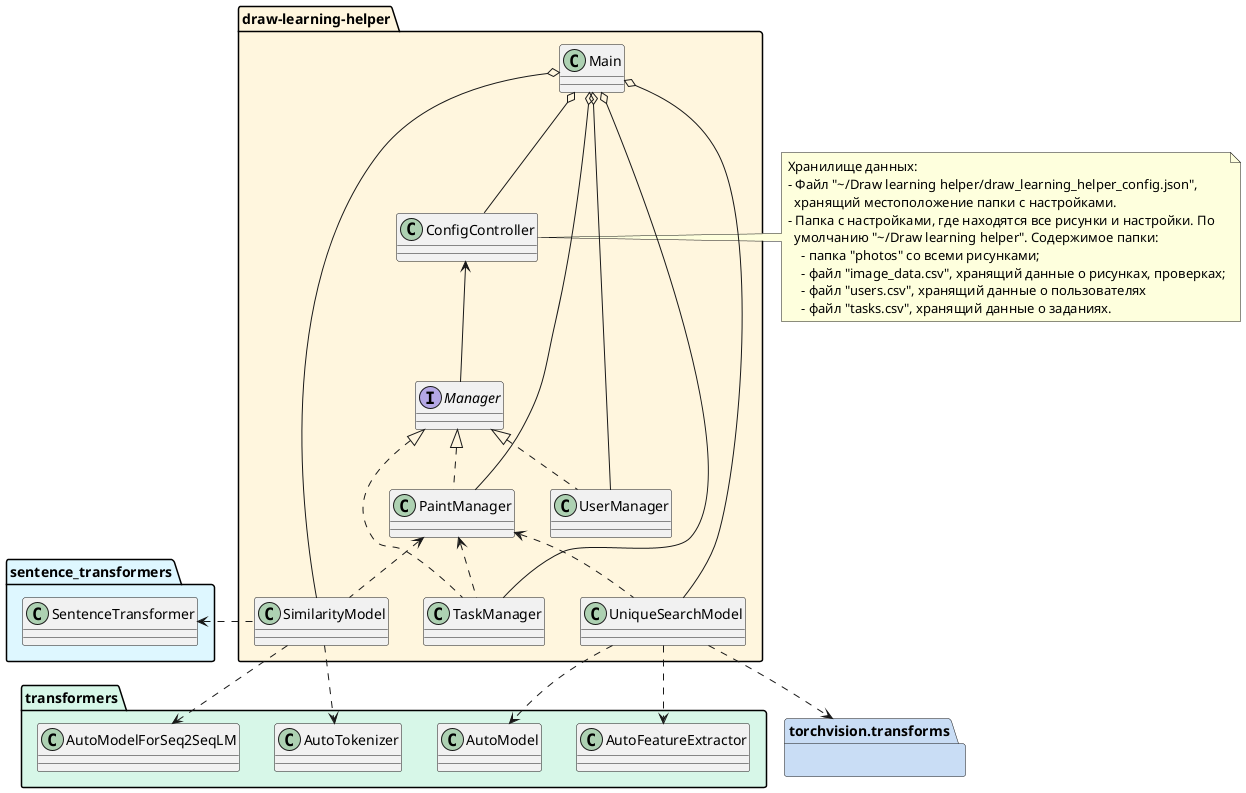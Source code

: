 @startuml classes
set namespaceSeparator none
package "draw-learning-helper" #fff6de {
    class ConfigController
    interface Manager
    class PaintManager implements Manager
    class SimilarityModel
    class TaskManager implements Manager
    class UniqueSearchModel
    class UserManager implements Manager
    class Main
}

package "sentence_transformers" #def7ff {
    class SentenceTransformer
}

package "transformers" #d7f7e8 {
    class AutoTokenizer
    class AutoModelForSeq2SeqLM
    class AutoFeatureExtractor
    class AutoModel
}

package "torchvision.transforms" #c9ddf5 {}



Main o-- UniqueSearchModel
Main o-- SimilarityModel
Main o-- ConfigController
Main o-- PaintManager
Main o-- UserManager
Main o-- TaskManager
ConfigController <-- Manager
PaintManager <.. SimilarityModel
PaintManager <.. UniqueSearchModel
PaintManager <.. TaskManager
SimilarityModel.u>SentenceTransformer
SimilarityModel..>AutoTokenizer
SimilarityModel..>AutoModelForSeq2SeqLM
UniqueSearchModel..>AutoFeatureExtractor
UniqueSearchModel..>AutoModel
UniqueSearchModel..>torchvision.transforms

note left of ConfigController
    Хранилище данных:
    - Файл "\~/Draw learning helper/draw_learning_helper_config.json",
      хранящий местоположение папки с настройками.
    - Папка с настройками, где находятся все рисунки и настройки. По
      умолчанию "\~/Draw learning helper". Содержимое папки:
        - папка "photos" со всеми рисунками;
        - файл "image_data.csv", хранящий данные о рисунках, проверках;
        - файл "users.csv", хранящий данные о пользователях
        - файл "tasks.csv", хранящий данные о заданиях.
end note



@enduml
